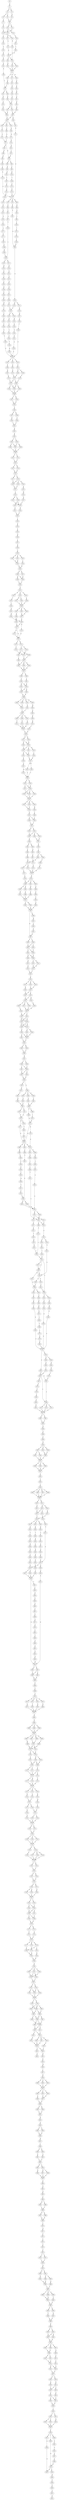 strict digraph  {
	S0 -> S1 [ label = S ];
	S1 -> S2 [ label = D ];
	S1 -> S3 [ label = E ];
	S2 -> S4 [ label = S ];
	S2 -> S5 [ label = C ];
	S3 -> S6 [ label = Q ];
	S4 -> S7 [ label = A ];
	S5 -> S8 [ label = E ];
	S6 -> S8 [ label = E ];
	S7 -> S9 [ label = P ];
	S8 -> S10 [ label = K ];
	S8 -> S11 [ label = G ];
	S9 -> S12 [ label = E ];
	S10 -> S13 [ label = K ];
	S10 -> S14 [ label = P ];
	S11 -> S12 [ label = E ];
	S12 -> S15 [ label = L ];
	S12 -> S16 [ label = N ];
	S13 -> S17 [ label = T ];
	S14 -> S18 [ label = V ];
	S15 -> S19 [ label = R ];
	S16 -> S20 [ label = D ];
	S17 -> S21 [ label = A ];
	S18 -> S22 [ label = L ];
	S19 -> S23 [ label = K ];
	S20 -> S24 [ label = T ];
	S21 -> S25 [ label = Q ];
	S22 -> S26 [ label = V ];
	S23 -> S27 [ label = D ];
	S24 -> S28 [ label = E ];
	S24 -> S29 [ label = P ];
	S25 -> S30 [ label = S ];
	S25 -> S24 [ label = T ];
	S26 -> S25 [ label = Q ];
	S27 -> S31 [ label = K ];
	S28 -> S32 [ label = P ];
	S29 -> S32 [ label = P ];
	S30 -> S33 [ label = R ];
	S31 -> S34 [ label = Q ];
	S32 -> S35 [ label = R ];
	S32 -> S36 [ label = E ];
	S32 -> S37 [ label = N ];
	S33 -> S32 [ label = P ];
	S34 -> S38 [ label = K ];
	S35 -> S39 [ label = G ];
	S36 -> S40 [ label = P ];
	S37 -> S41 [ label = T ];
	S38 -> S42 [ label = L ];
	S39 -> S43 [ label = A ];
	S40 -> S42 [ label = L ];
	S41 -> S44 [ label = E ];
	S42 -> S45 [ label = G ];
	S42 -> S46 [ label = A ];
	S43 -> S47 [ label = R ];
	S44 -> S48 [ label = Q ];
	S45 -> S49 [ label = K ];
	S46 -> S50 [ label = E ];
	S47 -> S51 [ label = A ];
	S48 -> S52 [ label = S ];
	S49 -> S53 [ label = A ];
	S50 -> S54 [ label = S ];
	S51 -> S55 [ label = N ];
	S52 -> S54 [ label = S ];
	S53 -> S56 [ label = E ];
	S54 -> S57 [ label = K ];
	S54 -> S58 [ label = T ];
	S55 -> S59 [ label = M ];
	S56 -> S60 [ label = E ];
	S57 -> S60 [ label = E ];
	S58 -> S61 [ label = Q ];
	S59 -> S61 [ label = Q ];
	S60 -> S62 [ label = E ];
	S61 -> S63 [ label = R ];
	S61 -> S62 [ label = E ];
	S62 -> S64 [ label = E ];
	S62 -> S65 [ label = I ];
	S62 -> S66 [ label = T ];
	S63 -> S67 [ label = H ];
	S64 -> S68 [ label = D ];
	S65 -> S69 [ label = S ];
	S66 -> S70 [ label = T ];
	S67 -> S71 [ label = P ];
	S68 -> S72 [ label = M ];
	S69 -> S73 [ label = K ];
	S70 -> S74 [ label = E ];
	S71 -> S75 [ label = P ];
	S72 -> S76 [ label = R ];
	S73 -> S77 [ label = I ];
	S74 -> S77 [ label = I ];
	S75 -> S78 [ label = E ];
	S75 -> S79 [ label = Q ];
	S75 -> S80 [ label = D ];
	S76 -> S81 [ label = Q ];
	S77 -> S82 [ label = E ];
	S77 -> S83 [ label = K ];
	S78 -> S84 [ label = S ];
	S79 -> S85 [ label = P ];
	S80 -> S86 [ label = A ];
	S81 -> S87 [ label = L ];
	S82 -> S88 [ label = R ];
	S83 -> S89 [ label = G ];
	S83 -> S90 [ label = S ];
	S84 -> S91 [ label = L ];
	S85 -> S92 [ label = G ];
	S86 -> S93 [ label = K ];
	S87 -> S83 [ label = K ];
	S88 -> S94 [ label = D ];
	S89 -> S95 [ label = K ];
	S90 -> S96 [ label = C ];
	S91 -> S97 [ label = Q ];
	S92 -> S98 [ label = D ];
	S93 -> S99 [ label = S ];
	S94 -> S100 [ label = G ];
	S95 -> S101 [ label = Q ];
	S96 -> S102 [ label = N ];
	S97 -> S103 [ label = T ];
	S98 -> S104 [ label = E ];
	S99 -> S105 [ label = I ];
	S100 -> S106 [ label = L ];
	S101 -> S107 [ label = S ];
	S102 -> S108 [ label = T ];
	S103 -> S109 [ label = L ];
	S104 -> S110 [ label = Q ];
	S104 -> S111 [ label = N ];
	S105 -> S112 [ label = T ];
	S106 -> S113 [ label = A ];
	S107 -> S114 [ label = A ];
	S108 -> S115 [ label = S ];
	S109 -> S116 [ label = S ];
	S109 -> S117 [ label = R ];
	S110 -> S118 [ label = S ];
	S111 -> S119 [ label = K ];
	S112 -> S120 [ label = L ];
	S113 -> S75 [ label = P ];
	S114 -> S121 [ label = G ];
	S115 -> S122 [ label = E ];
	S116 -> S123 [ label = H ];
	S117 -> S124 [ label = K ];
	S118 -> S125 [ label = E ];
	S118 -> S126 [ label = K ];
	S119 -> S127 [ label = N ];
	S120 -> S128 [ label = T ];
	S121 -> S129 [ label = E ];
	S122 -> S75 [ label = P ];
	S123 -> S130 [ label = G ];
	S124 -> S131 [ label = S ];
	S125 -> S132 [ label = D ];
	S126 -> S133 [ label = H ];
	S127 -> S134 [ label = A ];
	S128 -> S98 [ label = D ];
	S129 -> S135 [ label = R ];
	S130 -> S136 [ label = C ];
	S131 -> S137 [ label = S ];
	S132 -> S138 [ label = S ];
	S133 -> S139 [ label = A ];
	S134 -> S140 [ label = I ];
	S135 -> S141 [ label = G ];
	S136 -> S142 [ label = S ];
	S137 -> S143 [ label = Q ];
	S138 -> S144 [ label = G ];
	S139 -> S145 [ label = D ];
	S140 -> S146 [ label = P ];
	S141 -> S147 [ label = D ];
	S142 -> S148 [ label = N ];
	S143 -> S149 [ label = P ];
	S144 -> S150 [ label = T ];
	S145 -> S151 [ label = P ];
	S146 -> S152 [ label = T ];
	S146 -> S153 [ label = V ];
	S146 -> S154 [ label = L ];
	S147 -> S155 [ label = N ];
	S148 -> S156 [ label = P ];
	S149 -> S157 [ label = T ];
	S150 -> S158 [ label = T ];
	S151 -> S159 [ label = Q ];
	S152 -> S160 [ label = F ];
	S153 -> S161 [ label = Y ];
	S154 -> S162 [ label = S ];
	S155 -> S163 [ label = I ];
	S156 -> S164 [ label = E ];
	S157 -> S165 [ label = I ];
	S158 -> S166 [ label = H ];
	S159 -> S146 [ label = P ];
	S160 -> S167 [ label = D ];
	S161 -> S168 [ label = P ];
	S161 -> S169 [ label = G ];
	S162 -> S170 [ label = E ];
	S163 -> S171 [ label = A ];
	S164 -> S172 [ label = W ];
	S165 -> S173 [ label = K ];
	S166 -> S146 [ label = P ];
	S167 -> S174 [ label = S ];
	S168 -> S175 [ label = G ];
	S169 -> S176 [ label = T ];
	S170 -> S175 [ label = G ];
	S171 -> S177 [ label = G ];
	S172 -> S178 [ label = T ];
	S173 -> S118 [ label = S ];
	S174 -> S179 [ label = F ];
	S175 -> S180 [ label = L ];
	S175 -> S179 [ label = F ];
	S176 -> S180 [ label = L ];
	S177 -> S181 [ label = G ];
	S178 -> S182 [ label = S ];
	S179 -> S183 [ label = M ];
	S179 -> S184 [ label = L ];
	S180 -> S185 [ label = Q ];
	S180 -> S183 [ label = M ];
	S181 -> S186 [ label = G ];
	S182 -> S187 [ label = D ];
	S183 -> S188 [ label = F ];
	S184 -> S188 [ label = F ];
	S185 -> S188 [ label = F ];
	S186 -> S189 [ label = R ];
	S187 -> S190 [ label = V ];
	S188 -> S191 [ label = C ];
	S188 -> S192 [ label = R ];
	S189 -> S109 [ label = L ];
	S190 -> S193 [ label = D ];
	S191 -> S194 [ label = A ];
	S192 -> S194 [ label = A ];
	S193 -> S195 [ label = V ];
	S194 -> S196 [ label = S ];
	S195 -> S146 [ label = P ];
	S196 -> S197 [ label = R ];
	S196 -> S198 [ label = Q ];
	S197 -> S199 [ label = N ];
	S198 -> S200 [ label = Y ];
	S199 -> S201 [ label = T ];
	S200 -> S201 [ label = T ];
	S201 -> S202 [ label = D ];
	S202 -> S203 [ label = R ];
	S203 -> S204 [ label = V ];
	S203 -> S205 [ label = I ];
	S204 -> S206 [ label = F ];
	S204 -> S207 [ label = Y ];
	S205 -> S208 [ label = H ];
	S205 -> S207 [ label = Y ];
	S206 -> S209 [ label = L ];
	S207 -> S209 [ label = L ];
	S208 -> S209 [ label = L ];
	S209 -> S210 [ label = F ];
	S209 -> S211 [ label = Y ];
	S210 -> S212 [ label = T ];
	S211 -> S212 [ label = T ];
	S212 -> S213 [ label = T ];
	S212 -> S214 [ label = K ];
	S213 -> S215 [ label = D ];
	S214 -> S215 [ label = D ];
	S215 -> S216 [ label = G ];
	S215 -> S217 [ label = R ];
	S216 -> S218 [ label = Q ];
	S216 -> S219 [ label = T ];
	S216 -> S220 [ label = N ];
	S217 -> S218 [ label = Q ];
	S218 -> S221 [ label = P ];
	S219 -> S221 [ label = P ];
	S220 -> S222 [ label = R ];
	S221 -> S223 [ label = L ];
	S222 -> S224 [ label = M ];
	S223 -> S225 [ label = H ];
	S223 -> S226 [ label = S ];
	S224 -> S227 [ label = N ];
	S225 -> S228 [ label = C ];
	S226 -> S229 [ label = L ];
	S226 -> S228 [ label = C ];
	S227 -> S228 [ label = C ];
	S228 -> S230 [ label = N ];
	S229 -> S231 [ label = S ];
	S230 -> S232 [ label = F ];
	S231 -> S232 [ label = F ];
	S232 -> S233 [ label = I ];
	S233 -> S234 [ label = P ];
	S234 -> S235 [ label = L ];
	S235 -> S236 [ label = D ];
	S236 -> S237 [ label = I ];
	S237 -> S238 [ label = K ];
	S238 -> S239 [ label = L ];
	S239 -> S240 [ label = E ];
	S239 -> S241 [ label = T ];
	S239 -> S242 [ label = D ];
	S240 -> S243 [ label = N ];
	S241 -> S243 [ label = N ];
	S242 -> S244 [ label = L ];
	S243 -> S245 [ label = W ];
	S244 -> S245 [ label = W ];
	S245 -> S246 [ label = D ];
	S245 -> S247 [ label = E ];
	S246 -> S248 [ label = E ];
	S246 -> S249 [ label = D ];
	S247 -> S249 [ label = D ];
	S248 -> S250 [ label = L ];
	S249 -> S250 [ label = L ];
	S250 -> S251 [ label = P ];
	S251 -> S252 [ label = D ];
	S251 -> S253 [ label = E ];
	S251 -> S254 [ label = A ];
	S252 -> S255 [ label = I ];
	S253 -> S256 [ label = A ];
	S253 -> S257 [ label = M ];
	S254 -> S258 [ label = S ];
	S255 -> S259 [ label = L ];
	S256 -> S260 [ label = F ];
	S257 -> S260 [ label = F ];
	S258 -> S260 [ label = F ];
	S259 -> S261 [ label = Q ];
	S260 -> S262 [ label = S ];
	S260 -> S263 [ label = E ];
	S260 -> S264 [ label = A ];
	S261 -> S265 [ label = H ];
	S262 -> S266 [ label = K ];
	S263 -> S267 [ label = Q ];
	S264 -> S267 [ label = Q ];
	S265 -> S268 [ label = K ];
	S266 -> S269 [ label = H ];
	S267 -> S268 [ label = K ];
	S268 -> S270 [ label = R ];
	S268 -> S271 [ label = Q ];
	S269 -> S271 [ label = Q ];
	S270 -> S272 [ label = N ];
	S271 -> S273 [ label = E ];
	S271 -> S272 [ label = N ];
	S272 -> S274 [ label = L ];
	S272 -> S275 [ label = R ];
	S273 -> S272 [ label = N ];
	S274 -> S276 [ label = V ];
	S275 -> S277 [ label = I ];
	S275 -> S278 [ label = S ];
	S276 -> S279 [ label = L ];
	S277 -> S280 [ label = Q ];
	S277 -> S281 [ label = M ];
	S278 -> S279 [ label = L ];
	S279 -> S282 [ label = V ];
	S280 -> S282 [ label = V ];
	S281 -> S283 [ label = I ];
	S282 -> S284 [ label = Q ];
	S282 -> S285 [ label = L ];
	S282 -> S286 [ label = R ];
	S283 -> S285 [ label = L ];
	S284 -> S287 [ label = R ];
	S285 -> S287 [ label = R ];
	S286 -> S287 [ label = R ];
	S287 -> S288 [ label = F ];
	S287 -> S289 [ label = L ];
	S288 -> S290 [ label = V ];
	S289 -> S291 [ label = L ];
	S290 -> S292 [ label = R ];
	S290 -> S293 [ label = Q ];
	S291 -> S293 [ label = Q ];
	S292 -> S294 [ label = E ];
	S293 -> S294 [ label = E ];
	S293 -> S295 [ label = N ];
	S294 -> S296 [ label = W ];
	S295 -> S296 [ label = W ];
	S296 -> S297 [ label = D ];
	S296 -> S298 [ label = S ];
	S296 -> S299 [ label = H ];
	S296 -> S300 [ label = C ];
	S297 -> S301 [ label = A ];
	S298 -> S302 [ label = S ];
	S299 -> S303 [ label = M ];
	S300 -> S302 [ label = S ];
	S301 -> S304 [ label = L ];
	S302 -> S304 [ label = L ];
	S303 -> S305 [ label = D ];
	S304 -> S306 [ label = P ];
	S304 -> S307 [ label = S ];
	S304 -> S308 [ label = T ];
	S305 -> S309 [ label = D ];
	S306 -> S310 [ label = P ];
	S307 -> S311 [ label = A ];
	S308 -> S312 [ label = T ];
	S309 -> S313 [ label = H ];
	S310 -> S314 [ label = M ];
	S311 -> S314 [ label = M ];
	S312 -> S314 [ label = M ];
	S313 -> S315 [ label = L ];
	S314 -> S316 [ label = K ];
	S315 -> S316 [ label = K ];
	S316 -> S317 [ label = Q ];
	S316 -> S318 [ label = N ];
	S317 -> S319 [ label = R ];
	S317 -> S320 [ label = K ];
	S318 -> S319 [ label = R ];
	S319 -> S321 [ label = I ];
	S319 -> S322 [ label = L ];
	S319 -> S323 [ label = M ];
	S320 -> S322 [ label = L ];
	S321 -> S324 [ label = L ];
	S322 -> S324 [ label = L ];
	S322 -> S325 [ label = E ];
	S323 -> S326 [ label = I ];
	S324 -> S327 [ label = R ];
	S325 -> S328 [ label = K ];
	S326 -> S327 [ label = R ];
	S327 -> S329 [ label = K ];
	S327 -> S330 [ label = R ];
	S328 -> S331 [ label = G ];
	S329 -> S332 [ label = S ];
	S330 -> S332 [ label = S ];
	S331 -> S333 [ label = H ];
	S332 -> S334 [ label = G ];
	S332 -> S335 [ label = N ];
	S333 -> S332 [ label = S ];
	S334 -> S336 [ label = Q ];
	S334 -> S337 [ label = L ];
	S335 -> S336 [ label = Q ];
	S336 -> S338 [ label = V ];
	S336 -> S339 [ label = L ];
	S336 -> S340 [ label = I ];
	S337 -> S339 [ label = L ];
	S338 -> S341 [ label = F ];
	S339 -> S341 [ label = F ];
	S340 -> S341 [ label = F ];
	S341 -> S342 [ label = R ];
	S341 -> S343 [ label = H ];
	S341 -> S344 [ label = C ];
	S342 -> S345 [ label = S ];
	S343 -> S345 [ label = S ];
	S344 -> S346 [ label = H ];
	S345 -> S347 [ label = P ];
	S346 -> S348 [ label = L ];
	S347 -> S349 [ label = A ];
	S347 -> S350 [ label = I ];
	S348 -> S350 [ label = I ];
	S349 -> S351 [ label = L ];
	S350 -> S351 [ label = L ];
	S351 -> S352 [ label = A ];
	S351 -> S353 [ label = Q ];
	S352 -> S354 [ label = V ];
	S352 -> S355 [ label = L ];
	S352 -> S356 [ label = S ];
	S353 -> S355 [ label = L ];
	S354 -> S357 [ label = E ];
	S355 -> S358 [ label = Q ];
	S356 -> S357 [ label = E ];
	S357 -> S359 [ label = E ];
	S358 -> S360 [ label = Q ];
	S358 -> S361 [ label = R ];
	S359 -> S362 [ label = I ];
	S360 -> S363 [ label = Q ];
	S361 -> S364 [ label = F ];
	S362 -> S365 [ label = S ];
	S362 -> S366 [ label = F ];
	S363 -> S367 [ label = A ];
	S364 -> S368 [ label = P ];
	S365 -> S369 [ label = V ];
	S366 -> S370 [ label = K ];
	S367 -> S371 [ label = A ];
	S368 -> S370 [ label = K ];
	S369 -> S372 [ label = G ];
	S370 -> S373 [ label = I ];
	S370 -> S374 [ label = E ];
	S371 -> S375 [ label = A ];
	S372 -> S376 [ label = Q ];
	S373 -> S377 [ label = C ];
	S374 -> S376 [ label = Q ];
	S375 -> S376 [ label = Q ];
	S376 -> S378 [ label = R ];
	S377 -> S379 [ label = A ];
	S378 -> S380 [ label = K ];
	S378 -> S381 [ label = S ];
	S378 -> S382 [ label = R ];
	S379 -> S380 [ label = K ];
	S380 -> S383 [ label = Q ];
	S380 -> S384 [ label = N ];
	S381 -> S385 [ label = H ];
	S382 -> S386 [ label = K ];
	S383 -> S387 [ label = H ];
	S384 -> S388 [ label = S ];
	S385 -> S389 [ label = F ];
	S386 -> S390 [ label = T ];
	S387 -> S391 [ label = C ];
	S388 -> S391 [ label = C ];
	S389 -> S391 [ label = C ];
	S390 -> S392 [ label = T ];
	S391 -> S393 [ label = T ];
	S391 -> S394 [ label = R ];
	S392 -> S395 [ label = A ];
	S393 -> S396 [ label = K ];
	S394 -> S396 [ label = K ];
	S395 -> S396 [ label = K ];
	S396 -> S397 [ label = R ];
	S396 -> S398 [ label = G ];
	S397 -> S399 [ label = F ];
	S397 -> S400 [ label = Y ];
	S398 -> S401 [ label = H ];
	S399 -> S402 [ label = L ];
	S400 -> S402 [ label = L ];
	S400 -> S403 [ label = I ];
	S401 -> S404 [ label = C ];
	S402 -> S405 [ label = S ];
	S402 -> S406 [ label = T ];
	S403 -> S406 [ label = T ];
	S404 -> S407 [ label = F ];
	S405 -> S408 [ label = K ];
	S405 -> S409 [ label = R ];
	S406 -> S408 [ label = K ];
	S407 -> S397 [ label = R ];
	S408 -> S410 [ label = T ];
	S408 -> S411 [ label = E ];
	S409 -> S412 [ label = D ];
	S410 -> S413 [ label = D ];
	S411 -> S413 [ label = D ];
	S412 -> S414 [ label = E ];
	S413 -> S415 [ label = V ];
	S414 -> S415 [ label = V ];
	S415 -> S416 [ label = A ];
	S416 -> S417 [ label = E ];
	S416 -> S418 [ label = Q ];
	S416 -> S419 [ label = A ];
	S417 -> S420 [ label = R ];
	S418 -> S421 [ label = A ];
	S419 -> S421 [ label = A ];
	S420 -> S422 [ label = A ];
	S421 -> S423 [ label = S ];
	S421 -> S422 [ label = A ];
	S422 -> S424 [ label = L ];
	S423 -> S424 [ label = L ];
	S423 -> S425 [ label = M ];
	S424 -> S426 [ label = T ];
	S424 -> S427 [ label = S ];
	S424 -> S428 [ label = N ];
	S425 -> S429 [ label = D ];
	S426 -> S430 [ label = T ];
	S427 -> S431 [ label = K ];
	S428 -> S431 [ label = K ];
	S429 -> S431 [ label = K ];
	S430 -> S432 [ label = A ];
	S431 -> S432 [ label = A ];
	S431 -> S433 [ label = V ];
	S432 -> S434 [ label = K ];
	S432 -> S435 [ label = Q ];
	S433 -> S434 [ label = K ];
	S433 -> S435 [ label = Q ];
	S434 -> S436 [ label = Q ];
	S434 -> S437 [ label = N ];
	S435 -> S436 [ label = Q ];
	S435 -> S437 [ label = N ];
	S436 -> S438 [ label = E ];
	S437 -> S439 [ label = A ];
	S437 -> S440 [ label = D ];
	S438 -> S441 [ label = S ];
	S438 -> S442 [ label = G ];
	S439 -> S442 [ label = G ];
	S440 -> S442 [ label = G ];
	S441 -> S443 [ label = G ];
	S442 -> S443 [ label = G ];
	S443 -> S444 [ label = S ];
	S443 -> S445 [ label = H ];
	S444 -> S446 [ label = V ];
	S445 -> S446 [ label = V ];
	S446 -> S447 [ label = R ];
	S447 -> S448 [ label = L ];
	S447 -> S449 [ label = V ];
	S448 -> S450 [ label = V ];
	S448 -> S451 [ label = I ];
	S449 -> S450 [ label = V ];
	S450 -> S452 [ label = T ];
	S450 -> S453 [ label = A ];
	S451 -> S452 [ label = T ];
	S452 -> S454 [ label = K ];
	S453 -> S454 [ label = K ];
	S454 -> S455 [ label = P ];
	S454 -> S456 [ label = E ];
	S455 -> S457 [ label = G ];
	S456 -> S458 [ label = H ];
	S456 -> S459 [ label = A ];
	S456 -> S460 [ label = S ];
	S457 -> S461 [ label = V ];
	S458 -> S462 [ label = V ];
	S459 -> S463 [ label = G ];
	S460 -> S464 [ label = A ];
	S461 -> S465 [ label = K ];
	S462 -> S466 [ label = F ];
	S463 -> S467 [ label = P ];
	S464 -> S466 [ label = F ];
	S465 -> S467 [ label = P ];
	S466 -> S468 [ label = P ];
	S466 -> S469 [ label = F ];
	S467 -> S470 [ label = L ];
	S467 -> S471 [ label = Q ];
	S468 -> S472 [ label = K ];
	S469 -> S473 [ label = L ];
	S470 -> S474 [ label = D ];
	S471 -> S474 [ label = D ];
	S472 -> S475 [ label = R ];
	S472 -> S476 [ label = K ];
	S473 -> S472 [ label = K ];
	S474 -> S477 [ label = R ];
	S474 -> S478 [ label = T ];
	S475 -> S479 [ label = K ];
	S476 -> S480 [ label = R ];
	S476 -> S481 [ label = E ];
	S476 -> S479 [ label = K ];
	S477 -> S476 [ label = K ];
	S478 -> S482 [ label = S ];
	S479 -> S483 [ label = L ];
	S479 -> S484 [ label = P ];
	S480 -> S485 [ label = D ];
	S481 -> S486 [ label = C ];
	S482 -> S487 [ label = T ];
	S483 -> S488 [ label = K ];
	S484 -> S489 [ label = D ];
	S485 -> S490 [ label = P ];
	S486 -> S491 [ label = L ];
	S487 -> S476 [ label = K ];
	S488 -> S492 [ label = C ];
	S489 -> S493 [ label = S ];
	S490 -> S494 [ label = E ];
	S491 -> S495 [ label = E ];
	S492 -> S496 [ label = L ];
	S493 -> S497 [ label = I ];
	S494 -> S498 [ label = P ];
	S495 -> S499 [ label = K ];
	S495 -> S500 [ label = D ];
	S496 -> S501 [ label = T ];
	S497 -> S502 [ label = G ];
	S498 -> S503 [ label = T ];
	S499 -> S504 [ label = G ];
	S500 -> S504 [ label = G ];
	S501 -> S505 [ label = S ];
	S502 -> S504 [ label = G ];
	S503 -> S506 [ label = H ];
	S504 -> S507 [ label = K ];
	S504 -> S508 [ label = A ];
	S505 -> S509 [ label = C ];
	S505 -> S510 [ label = V ];
	S506 -> S511 [ label = G ];
	S507 -> S512 [ label = K ];
	S507 -> S513 [ label = T ];
	S508 -> S505 [ label = S ];
	S509 -> S514 [ label = L ];
	S510 -> S515 [ label = P ];
	S511 -> S516 [ label = T ];
	S512 -> S510 [ label = V ];
	S513 -> S517 [ label = S ];
	S514 -> S518 [ label = S ];
	S515 -> S519 [ label = Q ];
	S515 -> S520 [ label = P ];
	S516 -> S495 [ label = E ];
	S517 -> S521 [ label = G ];
	S518 -> S522 [ label = P ];
	S519 -> S523 [ label = S ];
	S520 -> S524 [ label = P ];
	S521 -> S525 [ label = T ];
	S522 -> S526 [ label = L ];
	S522 -> S527 [ label = C ];
	S522 -> S528 [ label = T ];
	S523 -> S529 [ label = A ];
	S524 -> S530 [ label = T ];
	S525 -> S531 [ label = H ];
	S526 -> S532 [ label = M ];
	S526 -> S529 [ label = A ];
	S527 -> S526 [ label = L ];
	S528 -> S533 [ label = I ];
	S528 -> S534 [ label = T ];
	S529 -> S535 [ label = A ];
	S529 -> S536 [ label = Q ];
	S530 -> S522 [ label = P ];
	S531 -> S537 [ label = N ];
	S532 -> S538 [ label = A ];
	S533 -> S539 [ label = P ];
	S534 -> S540 [ label = S ];
	S535 -> S541 [ label = S ];
	S536 -> S538 [ label = A ];
	S537 -> S518 [ label = S ];
	S538 -> S542 [ label = C ];
	S538 -> S543 [ label = G ];
	S539 -> S544 [ label = D ];
	S540 -> S545 [ label = L ];
	S541 -> S528 [ label = T ];
	S542 -> S546 [ label = C ];
	S543 -> S547 [ label = L ];
	S544 -> S548 [ label = A ];
	S545 -> S549 [ label = D ];
	S546 -> S550 [ label = E ];
	S547 -> S551 [ label = A ];
	S548 -> S552 [ label = P ];
	S549 -> S552 [ label = P ];
	S550 -> S553 [ label = K ];
	S551 -> S554 [ label = V ];
	S552 -> S555 [ label = G ];
	S552 -> S556 [ label = P ];
	S553 -> S557 [ label = E ];
	S554 -> S558 [ label = K ];
	S555 -> S559 [ label = V ];
	S555 -> S560 [ label = E ];
	S556 -> S561 [ label = P ];
	S556 -> S562 [ label = A ];
	S557 -> S563 [ label = S ];
	S558 -> S552 [ label = P ];
	S559 -> S564 [ label = D ];
	S560 -> S565 [ label = E ];
	S561 -> S566 [ label = S ];
	S562 -> S566 [ label = S ];
	S562 -> S567 [ label = E ];
	S563 -> S568 [ label = C ];
	S564 -> S569 [ label = E ];
	S565 -> S570 [ label = I ];
	S566 -> S571 [ label = V ];
	S566 -> S572 [ label = S ];
	S566 -> S573 [ label = R ];
	S567 -> S574 [ label = G ];
	S568 -> S575 [ label = L ];
	S569 -> S576 [ label = V ];
	S570 -> S562 [ label = A ];
	S571 -> S577 [ label = G ];
	S572 -> S577 [ label = G ];
	S573 -> S577 [ label = G ];
	S574 -> S578 [ label = S ];
	S575 -> S579 [ label = E ];
	S576 -> S561 [ label = P ];
	S577 -> S580 [ label = F ];
	S577 -> S581 [ label = Y ];
	S578 -> S582 [ label = L ];
	S579 -> S583 [ label = P ];
	S580 -> S584 [ label = L ];
	S581 -> S584 [ label = L ];
	S582 -> S585 [ label = G ];
	S583 -> S552 [ label = P ];
	S584 -> S586 [ label = Q ];
	S585 -> S587 [ label = K ];
	S586 -> S588 [ label = A ];
	S587 -> S577 [ label = G ];
	S588 -> S589 [ label = V ];
	S589 -> S590 [ label = D ];
	S590 -> S591 [ label = G ];
	S590 -> S592 [ label = N ];
	S590 -> S593 [ label = K ];
	S591 -> S594 [ label = S ];
	S591 -> S595 [ label = G ];
	S592 -> S596 [ label = E ];
	S593 -> S596 [ label = E ];
	S594 -> S597 [ label = G ];
	S595 -> S597 [ label = G ];
	S596 -> S597 [ label = G ];
	S597 -> S598 [ label = R ];
	S597 -> S599 [ label = V ];
	S597 -> S600 [ label = N ];
	S598 -> S601 [ label = P ];
	S599 -> S601 [ label = P ];
	S600 -> S601 [ label = P ];
	S601 -> S602 [ label = L ];
	S602 -> S603 [ label = C ];
	S603 -> S604 [ label = L ];
	S604 -> S605 [ label = G ];
	S604 -> S606 [ label = S ];
	S604 -> S607 [ label = R ];
	S604 -> S608 [ label = C ];
	S605 -> S609 [ label = C ];
	S606 -> S609 [ label = C ];
	S607 -> S609 [ label = C ];
	S608 -> S609 [ label = C ];
	S609 -> S610 [ label = S ];
	S609 -> S611 [ label = Q ];
	S610 -> S612 [ label = K ];
	S611 -> S613 [ label = Q ];
	S611 -> S614 [ label = G ];
	S612 -> S615 [ label = P ];
	S613 -> S616 [ label = A ];
	S613 -> S615 [ label = P ];
	S614 -> S617 [ label = Q ];
	S615 -> S618 [ label = T ];
	S616 -> S619 [ label = C ];
	S617 -> S618 [ label = T ];
	S618 -> S620 [ label = Q ];
	S618 -> S621 [ label = G ];
	S618 -> S622 [ label = V ];
	S619 -> S623 [ label = S ];
	S620 -> S624 [ label = R ];
	S621 -> S625 [ label = Q ];
	S622 -> S626 [ label = K ];
	S623 -> S627 [ label = T ];
	S624 -> S628 [ label = A ];
	S625 -> S629 [ label = T ];
	S626 -> S630 [ label = V ];
	S627 -> S631 [ label = G ];
	S628 -> S632 [ label = S ];
	S629 -> S633 [ label = K ];
	S630 -> S634 [ label = D ];
	S631 -> S635 [ label = A ];
	S631 -> S636 [ label = G ];
	S632 -> S637 [ label = A ];
	S633 -> S638 [ label = Q ];
	S634 -> S639 [ label = L ];
	S635 -> S640 [ label = A ];
	S635 -> S641 [ label = S ];
	S636 -> S642 [ label = G ];
	S637 -> S643 [ label = A ];
	S638 -> S644 [ label = E ];
	S639 -> S645 [ label = Q ];
	S640 -> S646 [ label = A ];
	S641 -> S646 [ label = A ];
	S642 -> S647 [ label = P ];
	S643 -> S648 [ label = A ];
	S644 -> S649 [ label = C ];
	S645 -> S650 [ label = R ];
	S646 -> S651 [ label = G ];
	S646 -> S652 [ label = W ];
	S647 -> S652 [ label = W ];
	S648 -> S631 [ label = G ];
	S649 -> S653 [ label = K ];
	S650 -> S654 [ label = S ];
	S651 -> S655 [ label = S ];
	S652 -> S656 [ label = A ];
	S652 -> S657 [ label = D ];
	S653 -> S635 [ label = A ];
	S654 -> S658 [ label = S ];
	S655 -> S659 [ label = N ];
	S656 -> S660 [ label = T ];
	S657 -> S660 [ label = T ];
	S657 -> S661 [ label = S ];
	S658 -> S662 [ label = T ];
	S659 -> S663 [ label = P ];
	S660 -> S664 [ label = R ];
	S661 -> S664 [ label = R ];
	S662 -> S646 [ label = A ];
	S663 -> S665 [ label = G ];
	S664 -> S666 [ label = F ];
	S665 -> S667 [ label = T ];
	S666 -> S668 [ label = C ];
	S667 -> S669 [ label = S ];
	S668 -> S670 [ label = S ];
	S669 -> S671 [ label = A ];
	S670 -> S672 [ label = R ];
	S670 -> S673 [ label = H ];
	S670 -> S674 [ label = L ];
	S670 -> S675 [ label = Q ];
	S671 -> S676 [ label = A ];
	S672 -> S677 [ label = A ];
	S673 -> S678 [ label = T ];
	S674 -> S679 [ label = N ];
	S675 -> S680 [ label = K ];
	S676 -> S681 [ label = L ];
	S677 -> S682 [ label = C ];
	S678 -> S682 [ label = C ];
	S679 -> S682 [ label = C ];
	S680 -> S682 [ label = C ];
	S681 -> S683 [ label = T ];
	S682 -> S684 [ label = Q ];
	S683 -> S685 [ label = G ];
	S684 -> S686 [ label = E ];
	S685 -> S687 [ label = A ];
	S686 -> S688 [ label = D ];
	S686 -> S689 [ label = E ];
	S686 -> S690 [ label = G ];
	S687 -> S691 [ label = A ];
	S688 -> S692 [ label = F ];
	S689 -> S692 [ label = F ];
	S690 -> S692 [ label = F ];
	S691 -> S693 [ label = D ];
	S692 -> S694 [ label = N ];
	S692 -> S695 [ label = Q ];
	S692 -> S696 [ label = R ];
	S692 -> S697 [ label = L ];
	S693 -> S652 [ label = W ];
	S694 -> S698 [ label = L ];
	S695 -> S699 [ label = M ];
	S696 -> S700 [ label = I ];
	S697 -> S700 [ label = I ];
	S698 -> S701 [ label = R ];
	S699 -> S701 [ label = R ];
	S700 -> S701 [ label = R ];
	S700 -> S702 [ label = Q ];
	S701 -> S703 [ label = S ];
	S701 -> S704 [ label = T ];
	S702 -> S703 [ label = S ];
	S703 -> S705 [ label = Y ];
	S703 -> S706 [ label = N ];
	S704 -> S707 [ label = S ];
	S705 -> S708 [ label = N ];
	S706 -> S708 [ label = N ];
	S706 -> S709 [ label = Q ];
	S707 -> S709 [ label = Q ];
	S708 -> S710 [ label = S ];
	S709 -> S711 [ label = T ];
	S709 -> S712 [ label = G ];
	S710 -> S713 [ label = C ];
	S710 -> S714 [ label = Y ];
	S711 -> S714 [ label = Y ];
	S712 -> S714 [ label = Y ];
	S713 -> S715 [ label = V ];
	S714 -> S716 [ label = M ];
	S714 -> S717 [ label = L ];
	S715 -> S718 [ label = R ];
	S716 -> S718 [ label = R ];
	S717 -> S718 [ label = R ];
	S718 -> S719 [ label = G ];
	S718 -> S720 [ label = S ];
	S718 -> S721 [ label = A ];
	S719 -> S722 [ label = A ];
	S720 -> S723 [ label = R ];
	S721 -> S724 [ label = K ];
	S722 -> S725 [ label = V ];
	S723 -> S726 [ label = M ];
	S724 -> S725 [ label = V ];
	S725 -> S727 [ label = R ];
	S725 -> S728 [ label = F ];
	S726 -> S729 [ label = L ];
	S727 -> S730 [ label = D ];
	S728 -> S731 [ label = E ];
	S729 -> S731 [ label = E ];
	S730 -> S732 [ label = A ];
	S731 -> S733 [ label = V ];
	S731 -> S734 [ label = I ];
	S732 -> S735 [ label = E ];
	S733 -> S735 [ label = E ];
	S734 -> S735 [ label = E ];
	S735 -> S736 [ label = H ];
	S735 -> S737 [ label = Q ];
	S736 -> S738 [ label = G ];
	S737 -> S738 [ label = G ];
	S738 -> S739 [ label = V ];
	S738 -> S740 [ label = T ];
	S738 -> S741 [ label = I ];
	S739 -> S742 [ label = C ];
	S740 -> S742 [ label = C ];
	S741 -> S742 [ label = C ];
	S742 -> S743 [ label = R ];
	S742 -> S744 [ label = Q ];
	S743 -> S745 [ label = A ];
	S744 -> S746 [ label = H ];
	S744 -> S747 [ label = L ];
	S744 -> S748 [ label = Q ];
	S745 -> S749 [ label = C ];
	S746 -> S749 [ label = C ];
	S747 -> S749 [ label = C ];
	S748 -> S749 [ label = C ];
	S749 -> S750 [ label = G ];
	S749 -> S751 [ label = H ];
	S750 -> S752 [ label = L ];
	S751 -> S752 [ label = L ];
	S752 -> S753 [ label = D ];
	S752 -> S754 [ label = N ];
	S753 -> S755 [ label = A ];
	S754 -> S755 [ label = A ];
	S755 -> S756 [ label = Q ];
	S755 -> S757 [ label = H ];
	S756 -> S758 [ label = E ];
	S756 -> S759 [ label = Q ];
	S757 -> S760 [ label = D ];
	S758 -> S761 [ label = L ];
	S759 -> S761 [ label = L ];
	S760 -> S761 [ label = L ];
	S761 -> S762 [ label = F ];
	S761 -> S763 [ label = Y ];
	S762 -> S764 [ label = S ];
	S762 -> S765 [ label = L ];
	S763 -> S765 [ label = L ];
	S764 -> S766 [ label = R ];
	S765 -> S767 [ label = K ];
	S765 -> S766 [ label = R ];
	S766 -> S768 [ label = V ];
	S766 -> S769 [ label = L ];
	S767 -> S768 [ label = V ];
	S768 -> S770 [ label = R ];
	S769 -> S770 [ label = R ];
	S770 -> S771 [ label = G ];
	S770 -> S772 [ label = D ];
	S771 -> S773 [ label = T ];
	S772 -> S774 [ label = A ];
	S773 -> S775 [ label = P ];
	S774 -> S775 [ label = P ];
	S775 -> S776 [ label = R ];
	S775 -> S777 [ label = P ];
	S775 -> S778 [ label = K ];
	S776 -> S779 [ label = P ];
	S777 -> S780 [ label = S ];
	S778 -> S780 [ label = S ];
	S778 -> S781 [ label = I ];
	S779 -> S782 [ label = Q ];
	S780 -> S782 [ label = Q ];
	S781 -> S783 [ label = K ];
	S782 -> S784 [ label = R ];
	S783 -> S784 [ label = R ];
	S784 -> S785 [ label = K ];
	S785 -> S786 [ label = A ];
	S785 -> S787 [ label = E ];
	S785 -> S788 [ label = S ];
	S786 -> S789 [ label = L ];
	S787 -> S790 [ label = M ];
	S787 -> S789 [ label = L ];
	S788 -> S789 [ label = L ];
	S789 -> S791 [ label = L ];
	S790 -> S791 [ label = L ];
	S791 -> S792 [ label = E ];
	S791 -> S793 [ label = D ];
	S792 -> S794 [ label = A ];
	S792 -> S795 [ label = N ];
	S793 -> S794 [ label = A ];
	S793 -> S796 [ label = G ];
	S794 -> S797 [ label = T ];
	S795 -> S797 [ label = T ];
	S796 -> S797 [ label = T ];
	S797 -> S798 [ label = V ];
	S797 -> S799 [ label = W ];
	S798 -> S800 [ label = M ];
	S799 -> S801 [ label = L ];
	S799 -> S802 [ label = T ];
	S799 -> S800 [ label = M ];
	S800 -> S803 [ label = A ];
	S800 -> S804 [ label = S ];
	S801 -> S803 [ label = A ];
	S802 -> S804 [ label = S ];
	S803 -> S805 [ label = V ];
	S803 -> S806 [ label = Q ];
	S804 -> S807 [ label = K ];
	S804 -> S806 [ label = Q ];
	S805 -> S808 [ label = L ];
	S806 -> S808 [ label = L ];
	S806 -> S809 [ label = I ];
	S807 -> S808 [ label = L ];
	S808 -> S810 [ label = S ];
	S808 -> S811 [ label = P ];
	S809 -> S810 [ label = S ];
	S810 -> S812 [ label = V ];
	S810 -> S813 [ label = L ];
	S811 -> S813 [ label = L ];
	S812 -> S814 [ label = E ];
	S813 -> S815 [ label = K ];
	S813 -> S816 [ label = D ];
	S813 -> S817 [ label = N ];
	S814 -> S818 [ label = Q ];
	S815 -> S819 [ label = E ];
	S816 -> S818 [ label = Q ];
	S817 -> S818 [ label = Q ];
	S818 -> S820 [ label = L ];
	S818 -> S821 [ label = V ];
	S819 -> S820 [ label = L ];
	S820 -> S822 [ label = N ];
	S821 -> S823 [ label = S ];
	S822 -> S824 [ label = E ];
	S824 -> S826 [ label = M ];
	S826 -> S827 [ label = I ];
	S827 -> S828 [ label = R ];
	S828 -> S829 [ label = E ];
	S828 -> S830 [ label = A ];
	S828 -> S831 [ label = N ];
	S829 -> S832 [ label = P ];
	S830 -> S832 [ label = P ];
	S831 -> S832 [ label = P ];
	S832 -> S833 [ label = R ];
	S832 -> S834 [ label = V ];
	S832 -> S835 [ label = T ];
	S833 -> S836 [ label = A ];
	S834 -> S837 [ label = E ];
	S835 -> S837 [ label = E ];
	S836 -> S838 [ label = G ];
	S837 -> S838 [ label = G ];
	S838 -> S839 [ label = Q ];
	S838 -> S840 [ label = D ];
	S839 -> S841 [ label = F ];
	S840 -> S841 [ label = F ];
	S841 -> S842 [ label = W ];
	S842 -> S843 [ label = Q ];
	S843 -> S844 [ label = A ];
	S843 -> S845 [ label = V ];
	S844 -> S846 [ label = D ];
	S845 -> S846 [ label = D ];
	S846 -> S847 [ label = H ];
	S847 -> S848 [ label = I ];
	S848 -> S849 [ label = Q ];
	S848 -> S850 [ label = R ];
	S849 -> S851 [ label = P ];
	S850 -> S852 [ label = A ];
	S851 -> S853 [ label = V ];
	S852 -> S853 [ label = V ];
	S853 -> S854 [ label = W ];
	S853 -> S855 [ label = Y ];
	S854 -> S856 [ label = N ];
	S855 -> S857 [ label = R ];
	S855 -> S858 [ label = S ];
	S856 -> S859 [ label = G ];
	S857 -> S859 [ label = G ];
	S858 -> S859 [ label = G ];
	S859 -> S860 [ label = G ];
	S860 -> S861 [ label = G ];
	S861 -> S862 [ label = Q ];
	S862 -> S863 [ label = C ];
	S863 -> S864 [ label = H ];
	S863 -> S865 [ label = S ];
	S864 -> S866 [ label = L ];
	S865 -> S866 [ label = L ];
	S866 -> S867 [ label = D ];
	S866 -> S868 [ label = E ];
	S867 -> S869 [ label = N ];
	S868 -> S869 [ label = N ];
	S869 -> S870 [ label = L ];
	S870 -> S871 [ label = Q ];
	S871 -> S872 [ label = T ];
	S872 -> S873 [ label = L ];
	S873 -> S874 [ label = C ];
	S874 -> S875 [ label = T ];
	S875 -> S876 [ label = V ];
	S875 -> S877 [ label = A ];
	S876 -> S878 [ label = C ];
	S877 -> S878 [ label = C ];
	S878 -> S879 [ label = H ];
	S879 -> S880 [ label = E ];
	S879 -> S881 [ label = K ];
	S880 -> S882 [ label = K ];
	S881 -> S883 [ label = A ];
	S881 -> S884 [ label = E ];
	S882 -> S885 [ label = K ];
	S883 -> S886 [ label = R ];
	S884 -> S885 [ label = K ];
	S885 -> S887 [ label = T ];
	S886 -> S887 [ label = T ];
	S887 -> S888 [ label = N ];
	S887 -> S889 [ label = A ];
	S887 -> S890 [ label = T ];
	S888 -> S891 [ label = K ];
	S889 -> S892 [ label = T ];
	S890 -> S891 [ label = K ];
	S891 -> S893 [ label = Q ];
	S892 -> S893 [ label = Q ];
	S893 -> S894 [ label = E ];
	S893 -> S895 [ label = A ];
	S894 -> S896 [ label = V ];
	S895 -> S897 [ label = K ];
	S896 -> S898 [ label = E ];
	S897 -> S898 [ label = E ];
	S898 -> S899 [ label = R ];
	S899 -> S900 [ label = R ];
	S899 -> S901 [ label = S ];
	S900 -> S902 [ label = Q ];
	S901 -> S903 [ label = R ];
	S901 -> S902 [ label = Q ];
	S902 -> S904 [ label = M ];
	S903 -> S904 [ label = M ];
	S904 -> S905 [ label = V ];
	S904 -> S906 [ label = R ];
	S904 -> S907 [ label = K ];
	S905 -> S908 [ label = K ];
	S906 -> S908 [ label = K ];
	S907 -> S909 [ label = R ];
	S908 -> S910 [ label = R ];
	S908 -> S911 [ label = S ];
	S909 -> S912 [ label = F ];
	S910 -> S913 [ label = A ];
	S911 -> S913 [ label = A ];
	S912 -> S914 [ label = S ];
	S913 -> S915 [ label = K ];
	S913 -> S916 [ label = A ];
	S914 -> S916 [ label = A ];
	S915 -> S917 [ label = A ];
	S916 -> S917 [ label = A ];
	S917 -> S918 [ label = A ];
	S917 -> S919 [ label = S ];
	S918 -> S920 [ label = Q ];
	S919 -> S921 [ label = K ];
	S920 -> S922 [ label = Y ];
	S921 -> S923 [ label = V ];
	S921 -> S922 [ label = Y ];
	S922 -> S924 [ label = G ];
	S923 -> S925 [ label = A ];
	S924 -> S926 [ label = A ];
	S924 -> S927 [ label = S ];
	S925 -> S927 [ label = S ];
	S926 -> S928 [ label = D ];
	S927 -> S928 [ label = D ];
	S928 -> S929 [ label = I ];
	S929 -> S930 [ label = T ];
	S929 -> S931 [ label = S ];
	S930 -> S932 [ label = L ];
	S930 -> S933 [ label = T ];
	S931 -> S934 [ label = R ];
	S932 -> S935 [ label = F ];
	S933 -> S935 [ label = F ];
	S934 -> S935 [ label = F ];
	S935 -> S936 [ label = F ];
	S936 -> S937 [ label = Q ];
	S936 -> S938 [ label = I ];
	S936 -> S939 [ label = K ];
	S937 -> S940 [ label = K ];
	S938 -> S941 [ label = R ];
	S939 -> S942 [ label = K ];
	S940 -> S943 [ label = K ];
	S941 -> S943 [ label = K ];
	S941 -> S944 [ label = S ];
	S942 -> S945 [ label = A ];
	S944 -> S946 [ label = R ];
	S945 -> S947 [ label = P ];
	S946 -> S948 [ label = T ];
	S947 -> S949 [ label = C ];
	S948 -> S950 [ label = F ];
	S949 -> S941 [ label = R ];
	S950 -> S951 [ label = S ];
	S951 -> S952 [ label = P ];
}

